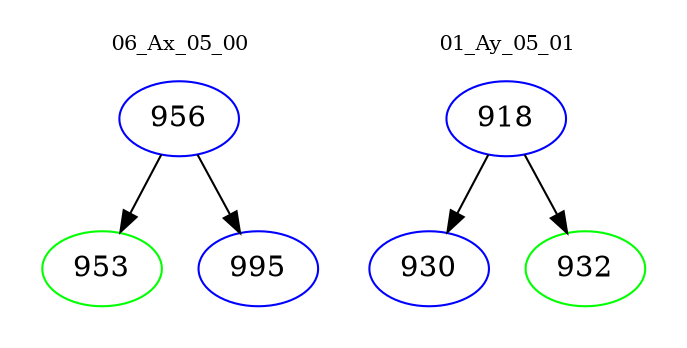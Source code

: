 digraph{
subgraph cluster_0 {
color = white
label = "06_Ax_05_00";
fontsize=10;
T0_956 [label="956", color="blue"]
T0_956 -> T0_953 [color="black"]
T0_953 [label="953", color="green"]
T0_956 -> T0_995 [color="black"]
T0_995 [label="995", color="blue"]
}
subgraph cluster_1 {
color = white
label = "01_Ay_05_01";
fontsize=10;
T1_918 [label="918", color="blue"]
T1_918 -> T1_930 [color="black"]
T1_930 [label="930", color="blue"]
T1_918 -> T1_932 [color="black"]
T1_932 [label="932", color="green"]
}
}
